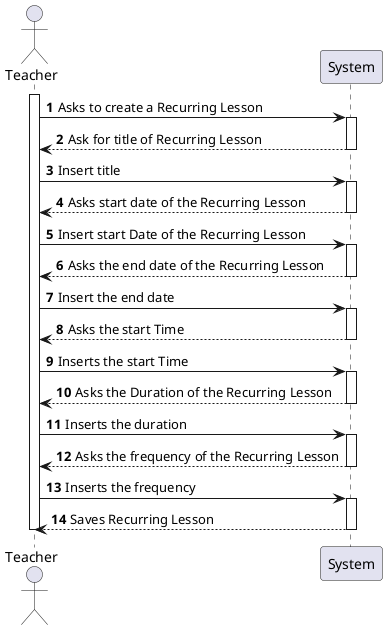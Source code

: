 @startuml
autonumber

autoactivate on

actor Teacher
activate Teacher


Teacher -> System: Asks to create a Recurring Lesson
System --> Teacher: Ask for title of Recurring Lesson
Teacher -> System: Insert title
System --> Teacher: Asks start date of the Recurring Lesson
Teacher -> System: Insert start Date of the Recurring Lesson
System --> Teacher: Asks the end date of the Recurring Lesson
Teacher -> System: Insert the end date
System --> Teacher: Asks the start Time
Teacher -> System: Inserts the start Time
System --> Teacher: Asks the Duration of the Recurring Lesson
Teacher -> System: Inserts the duration
System --> Teacher: Asks the frequency of the Recurring Lesson
Teacher -> System: Inserts the frequency

System --> Teacher: Saves Recurring Lesson


deactivate Teacher

@enduml